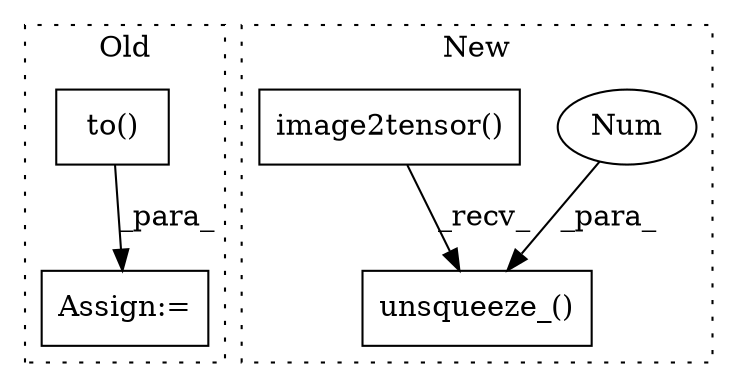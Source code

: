 digraph G {
subgraph cluster0 {
1 [label="to()" a="75" s="3452,3497" l="32,1" shape="box"];
5 [label="Assign:=" a="68" s="3544" l="3" shape="box"];
label = "Old";
style="dotted";
}
subgraph cluster1 {
2 [label="unsqueeze_()" a="75" s="3035,3114" l="78,1" shape="box"];
3 [label="Num" a="76" s="3113" l="1" shape="ellipse"];
4 [label="image2tensor()" a="75" s="3035,3070" l="21,31" shape="box"];
label = "New";
style="dotted";
}
1 -> 5 [label="_para_"];
3 -> 2 [label="_para_"];
4 -> 2 [label="_recv_"];
}